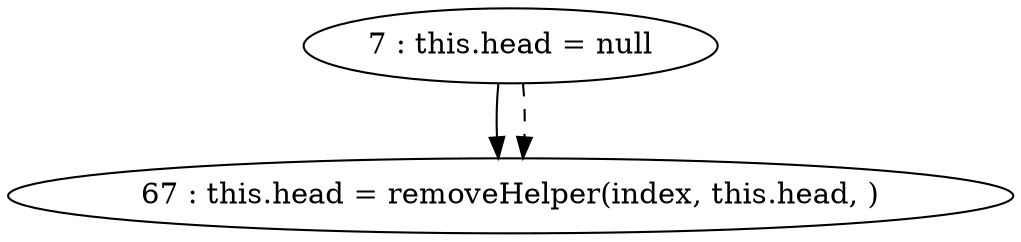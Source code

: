 digraph G {
"7 : this.head = null"
"7 : this.head = null" -> "67 : this.head = removeHelper(index, this.head, )"
"7 : this.head = null" -> "67 : this.head = removeHelper(index, this.head, )" [style=dashed]
"67 : this.head = removeHelper(index, this.head, )"
}